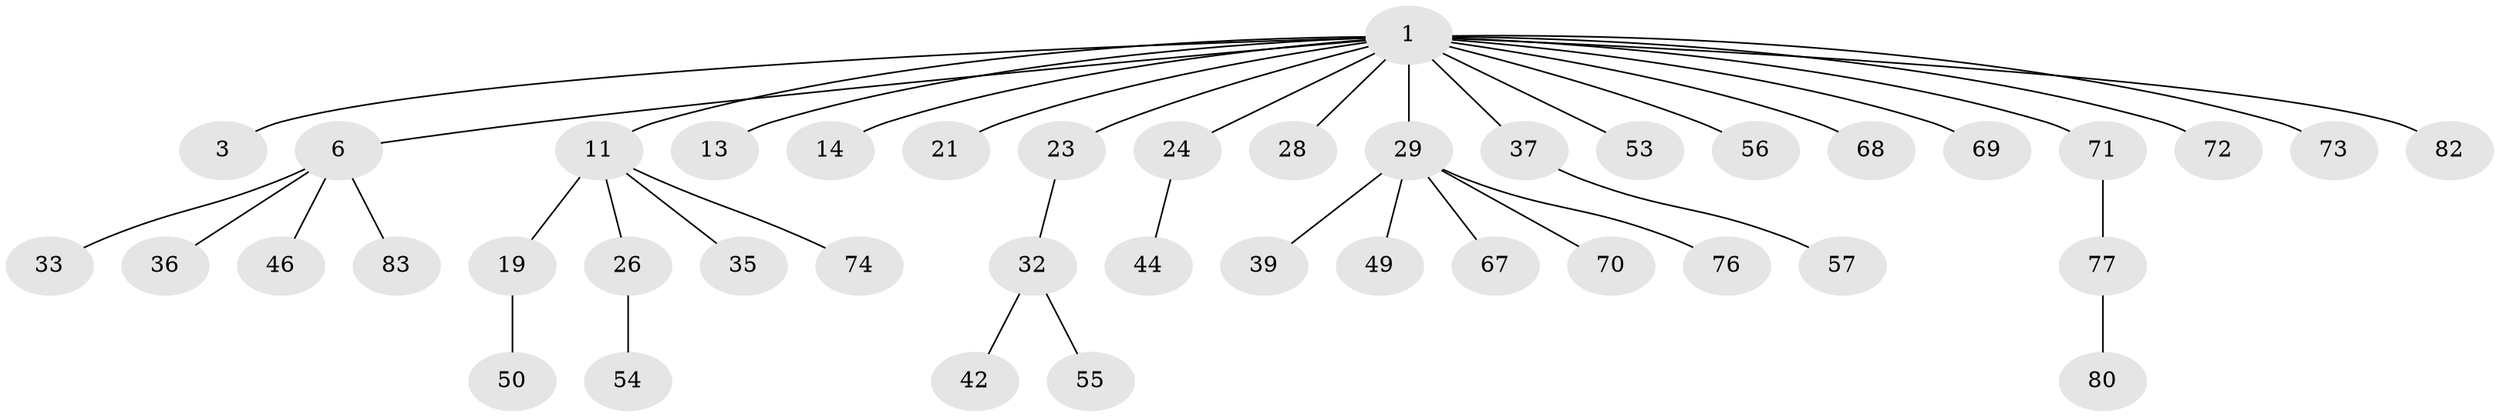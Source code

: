 // original degree distribution, {4: 0.07142857142857142, 1: 0.5119047619047619, 5: 0.047619047619047616, 2: 0.2619047619047619, 6: 0.011904761904761904, 3: 0.08333333333333333, 8: 0.011904761904761904}
// Generated by graph-tools (version 1.1) at 2025/15/03/09/25 04:15:27]
// undirected, 42 vertices, 41 edges
graph export_dot {
graph [start="1"]
  node [color=gray90,style=filled];
  1 [super="+61+2+4"];
  3;
  6 [super="+17+7"];
  11 [super="+15"];
  13 [super="+43"];
  14;
  19 [super="+65"];
  21;
  23;
  24 [super="+47+25+48"];
  26 [super="+51+81"];
  28 [super="+31"];
  29 [super="+30+64"];
  32 [super="+34"];
  33;
  35;
  36;
  37;
  39;
  42 [super="+45"];
  44;
  46;
  49 [super="+75"];
  50;
  53;
  54;
  55 [super="+60"];
  56;
  57 [super="+79"];
  67;
  68 [super="+78"];
  69;
  70;
  71;
  72;
  73;
  74;
  76;
  77;
  80;
  82;
  83;
  1 -- 3;
  1 -- 69;
  1 -- 6;
  1 -- 71;
  1 -- 72;
  1 -- 11;
  1 -- 13;
  1 -- 14;
  1 -- 53;
  1 -- 23;
  1 -- 28;
  1 -- 68;
  1 -- 37;
  1 -- 73;
  1 -- 82;
  1 -- 21;
  1 -- 24;
  1 -- 56;
  1 -- 29;
  6 -- 36;
  6 -- 46;
  6 -- 33;
  6 -- 83;
  11 -- 19;
  11 -- 35;
  11 -- 26;
  11 -- 74;
  19 -- 50;
  23 -- 32;
  24 -- 44;
  26 -- 54;
  29 -- 39;
  29 -- 49;
  29 -- 67;
  29 -- 70;
  29 -- 76;
  32 -- 42;
  32 -- 55;
  37 -- 57;
  71 -- 77;
  77 -- 80;
}
